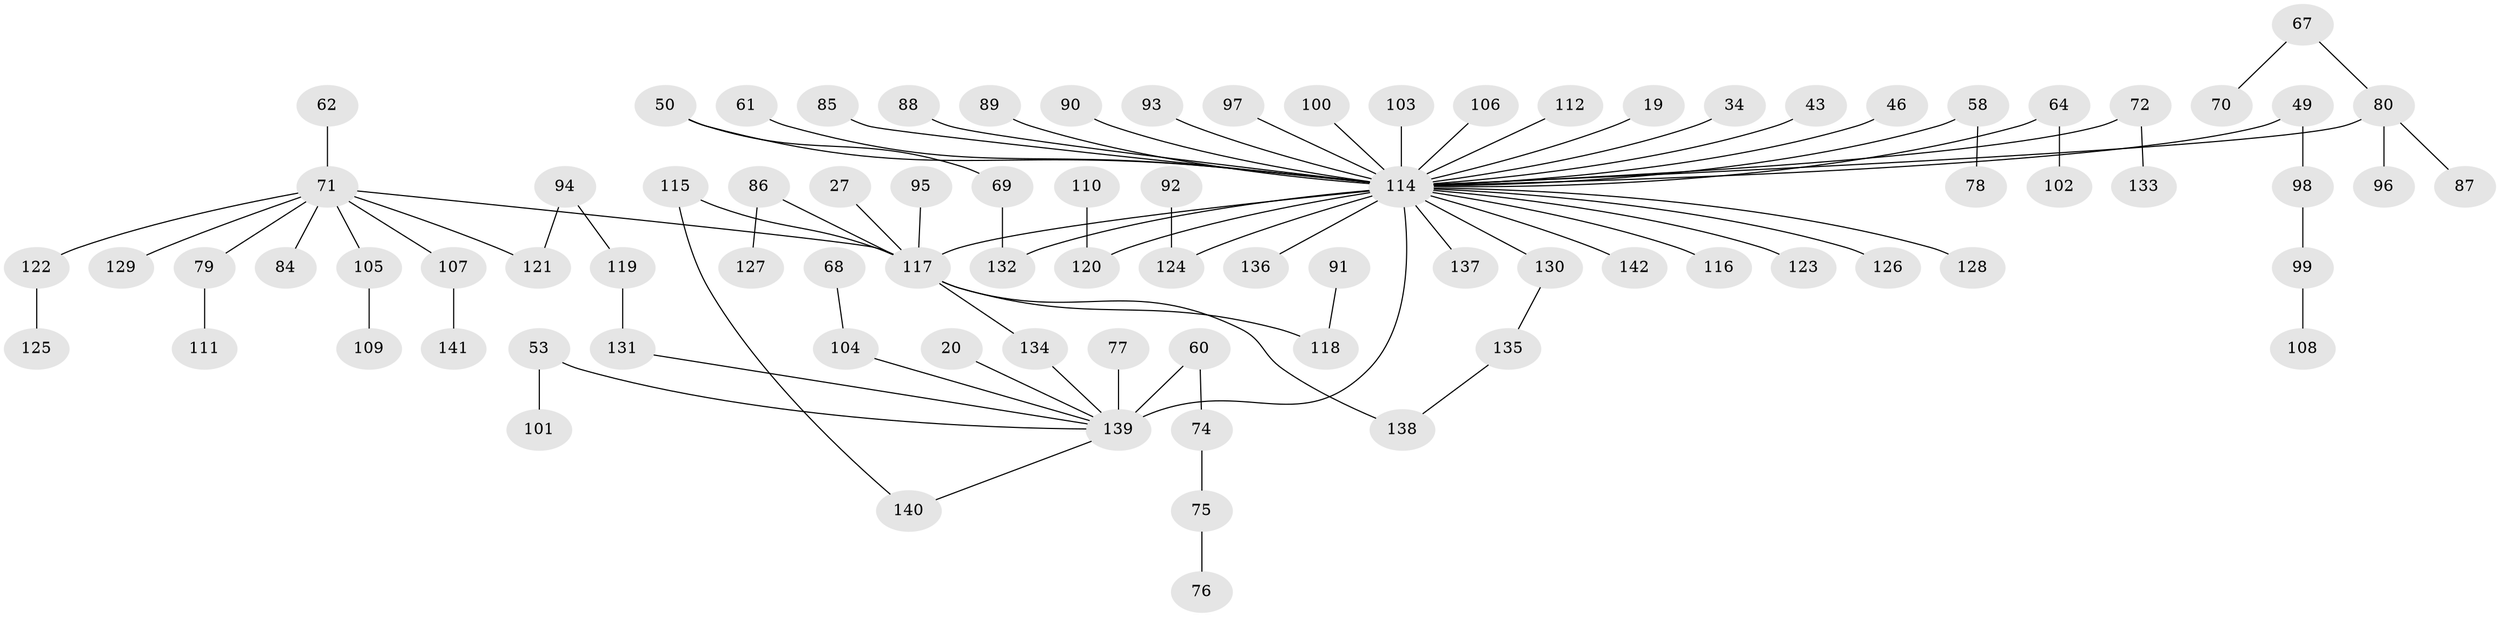 // original degree distribution, {9: 0.007042253521126761, 7: 0.028169014084507043, 4: 0.028169014084507043, 6: 0.04929577464788732, 3: 0.14084507042253522, 1: 0.43661971830985913, 5: 0.007042253521126761, 2: 0.3028169014084507}
// Generated by graph-tools (version 1.1) at 2025/45/03/04/25 21:45:18]
// undirected, 85 vertices, 89 edges
graph export_dot {
graph [start="1"]
  node [color=gray90,style=filled];
  19;
  20;
  27;
  34;
  43;
  46;
  49 [super="+38"];
  50;
  53 [super="+23+29"];
  58;
  60;
  61;
  62;
  64;
  67;
  68;
  69;
  70;
  71 [super="+21+65"];
  72;
  74;
  75;
  76;
  77;
  78;
  79;
  80 [super="+25+35"];
  84 [super="+40"];
  85;
  86;
  87;
  88;
  89;
  90;
  91;
  92;
  93;
  94;
  95;
  96;
  97;
  98;
  99;
  100;
  101;
  102;
  103 [super="+59"];
  104 [super="+55"];
  105;
  106;
  107 [super="+63"];
  108;
  109;
  110;
  111;
  112;
  114 [super="+18+42+52"];
  115 [super="+113"];
  116;
  117 [super="+51+82"];
  118 [super="+83"];
  119;
  120 [super="+73"];
  121 [super="+36"];
  122;
  123;
  124 [super="+66"];
  125;
  126;
  127;
  128;
  129 [super="+22"];
  130;
  131 [super="+81"];
  132 [super="+41"];
  133;
  134;
  135;
  136;
  137;
  138;
  139 [super="+17+54+56"];
  140;
  141;
  142;
  19 -- 114;
  20 -- 139;
  27 -- 117;
  34 -- 114;
  43 -- 114;
  46 -- 114;
  49 -- 98;
  49 -- 114;
  50 -- 69;
  50 -- 114;
  53 -- 139;
  53 -- 101;
  58 -- 78;
  58 -- 114;
  60 -- 74;
  60 -- 139;
  61 -- 114;
  62 -- 71;
  64 -- 102;
  64 -- 114;
  67 -- 70;
  67 -- 80;
  68 -- 104;
  69 -- 132;
  71 -- 79;
  71 -- 121;
  71 -- 107;
  71 -- 117;
  71 -- 105;
  71 -- 122;
  71 -- 129;
  71 -- 84;
  72 -- 133;
  72 -- 114;
  74 -- 75;
  75 -- 76;
  77 -- 139;
  79 -- 111;
  80 -- 87;
  80 -- 96;
  80 -- 114;
  85 -- 114;
  86 -- 127;
  86 -- 117;
  88 -- 114;
  89 -- 114;
  90 -- 114;
  91 -- 118;
  92 -- 124;
  93 -- 114;
  94 -- 119;
  94 -- 121;
  95 -- 117;
  97 -- 114;
  98 -- 99;
  99 -- 108;
  100 -- 114;
  103 -- 114 [weight=2];
  104 -- 139;
  105 -- 109;
  106 -- 114;
  107 -- 141;
  110 -- 120;
  112 -- 114;
  114 -- 136;
  114 -- 128;
  114 -- 139 [weight=6];
  114 -- 126;
  114 -- 130;
  114 -- 137;
  114 -- 142;
  114 -- 116;
  114 -- 117 [weight=2];
  114 -- 123;
  114 -- 124;
  114 -- 120;
  114 -- 132;
  115 -- 140;
  115 -- 117;
  117 -- 134;
  117 -- 138;
  117 -- 118 [weight=2];
  119 -- 131;
  122 -- 125;
  130 -- 135;
  131 -- 139;
  134 -- 139;
  135 -- 138;
  139 -- 140;
}
